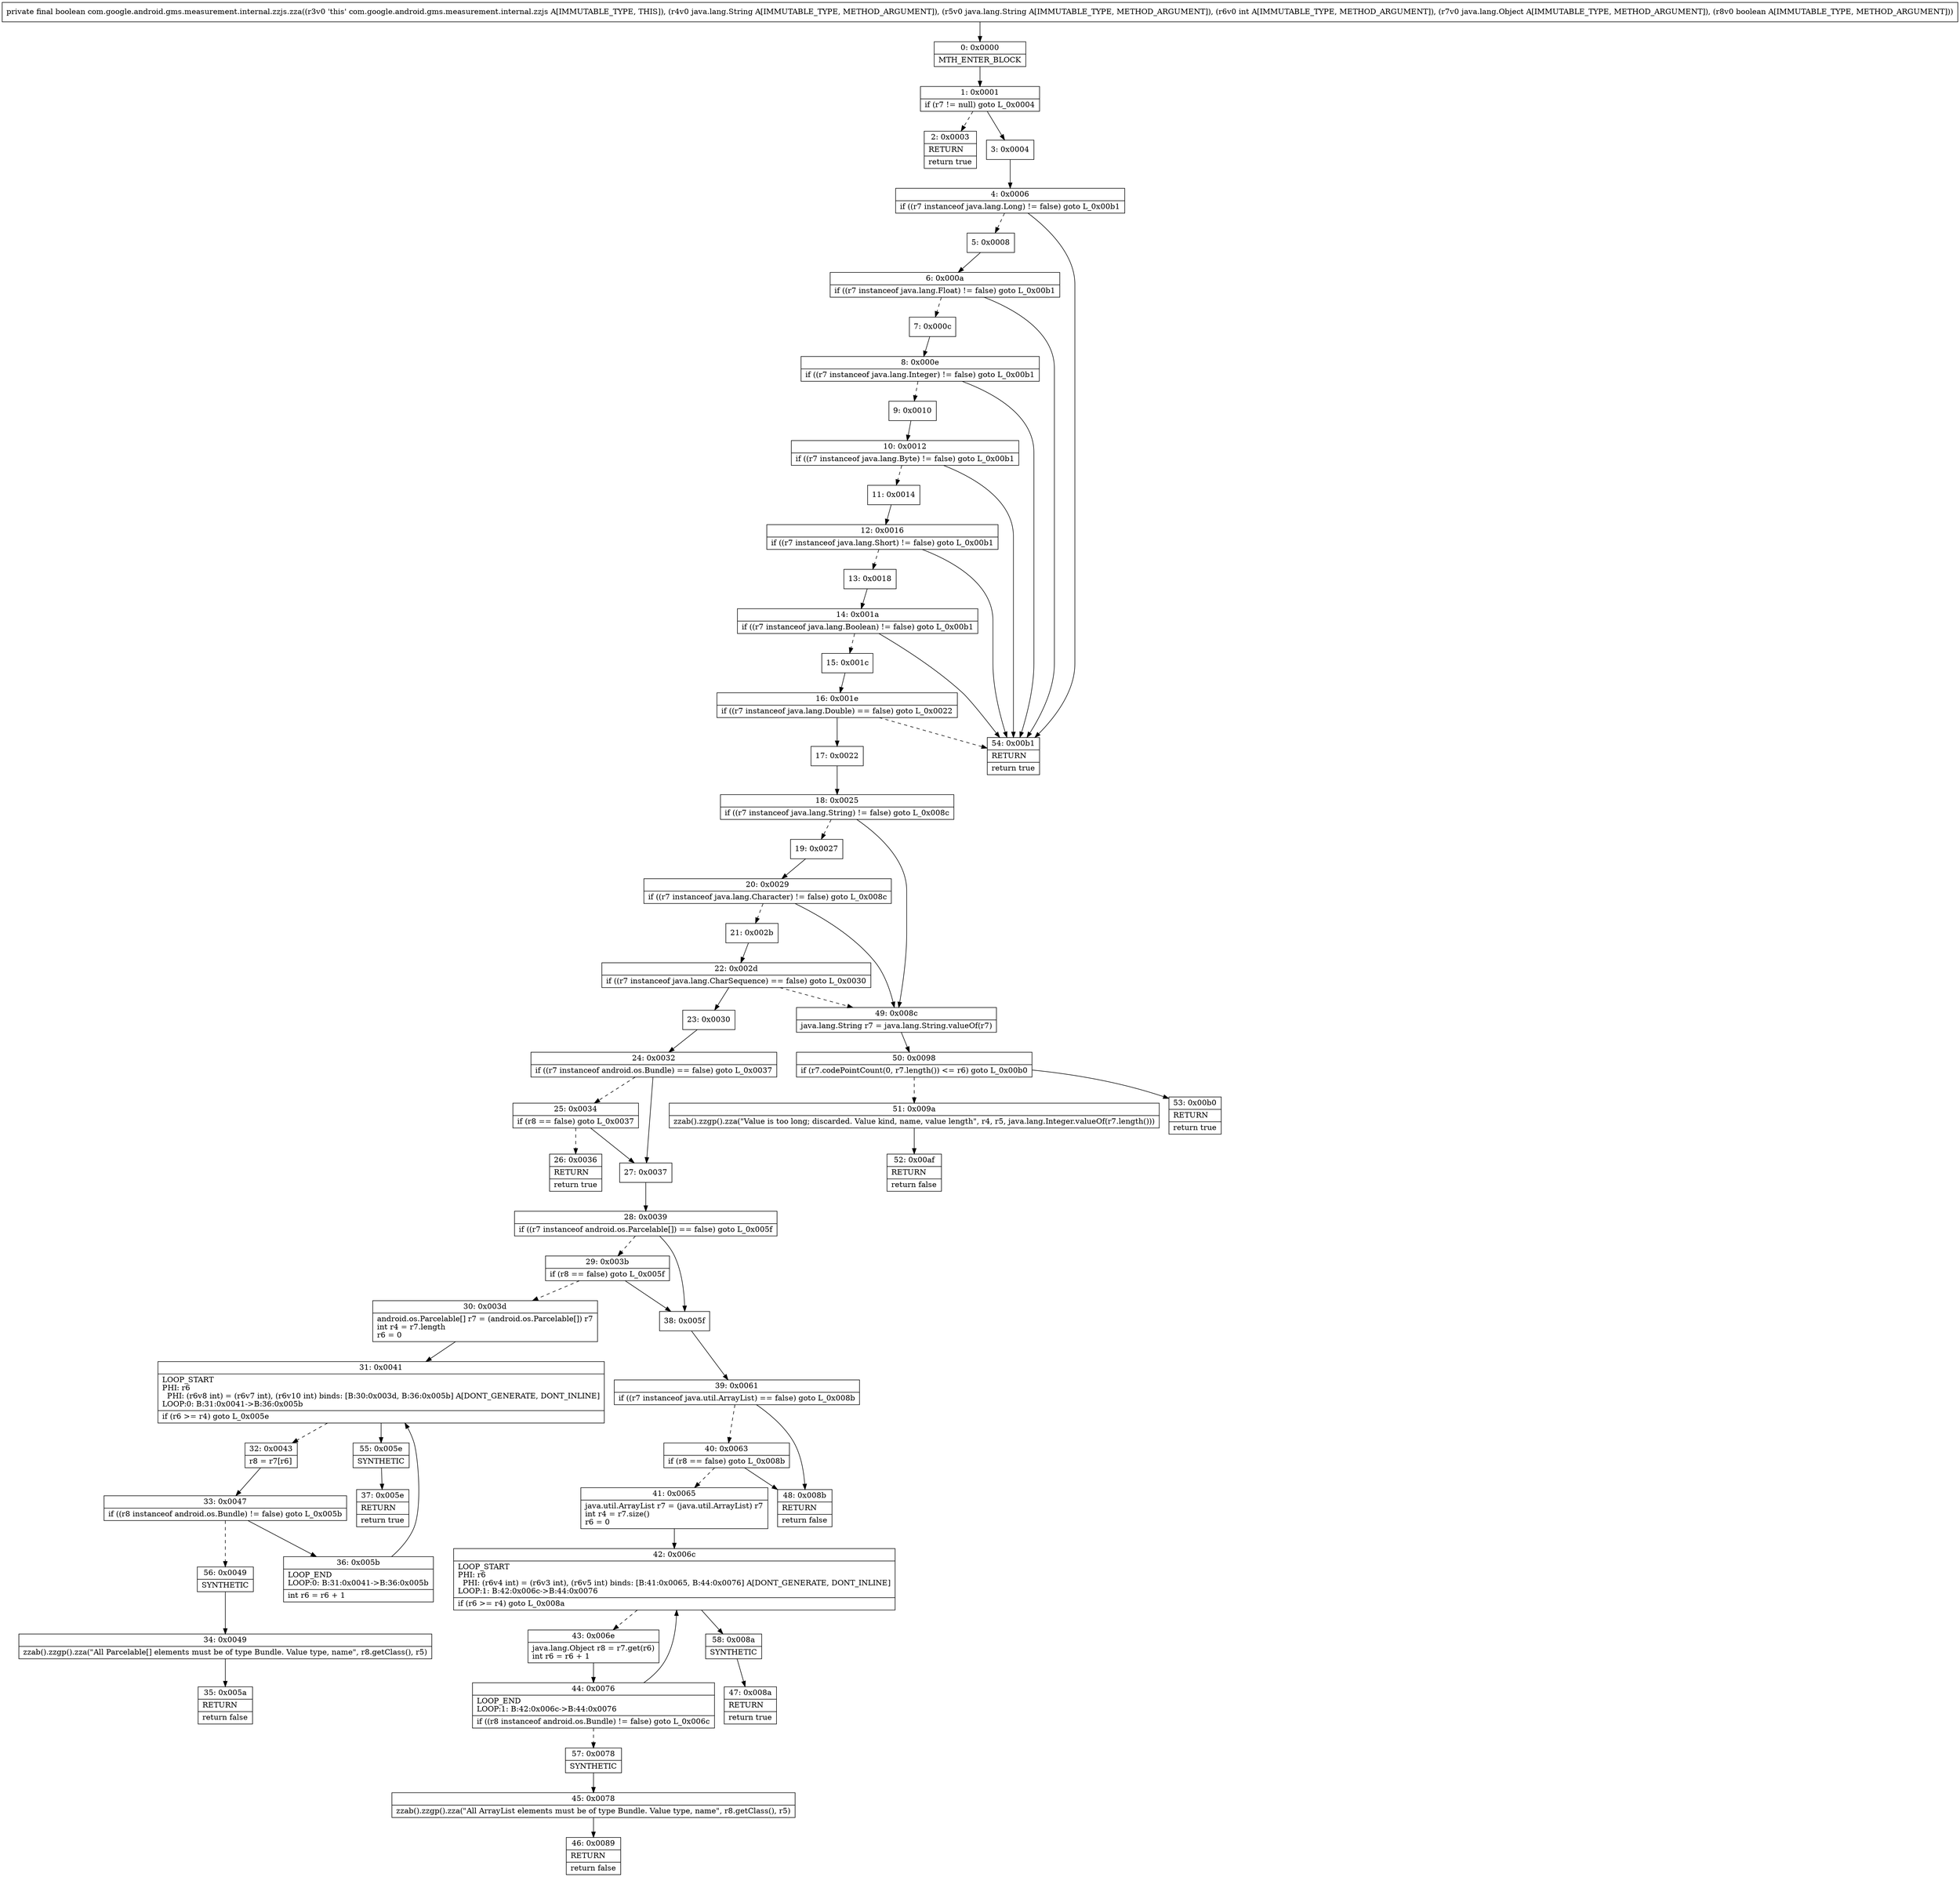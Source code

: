 digraph "CFG forcom.google.android.gms.measurement.internal.zzjs.zza(Ljava\/lang\/String;Ljava\/lang\/String;ILjava\/lang\/Object;Z)Z" {
Node_0 [shape=record,label="{0\:\ 0x0000|MTH_ENTER_BLOCK\l}"];
Node_1 [shape=record,label="{1\:\ 0x0001|if (r7 != null) goto L_0x0004\l}"];
Node_2 [shape=record,label="{2\:\ 0x0003|RETURN\l|return true\l}"];
Node_3 [shape=record,label="{3\:\ 0x0004}"];
Node_4 [shape=record,label="{4\:\ 0x0006|if ((r7 instanceof java.lang.Long) != false) goto L_0x00b1\l}"];
Node_5 [shape=record,label="{5\:\ 0x0008}"];
Node_6 [shape=record,label="{6\:\ 0x000a|if ((r7 instanceof java.lang.Float) != false) goto L_0x00b1\l}"];
Node_7 [shape=record,label="{7\:\ 0x000c}"];
Node_8 [shape=record,label="{8\:\ 0x000e|if ((r7 instanceof java.lang.Integer) != false) goto L_0x00b1\l}"];
Node_9 [shape=record,label="{9\:\ 0x0010}"];
Node_10 [shape=record,label="{10\:\ 0x0012|if ((r7 instanceof java.lang.Byte) != false) goto L_0x00b1\l}"];
Node_11 [shape=record,label="{11\:\ 0x0014}"];
Node_12 [shape=record,label="{12\:\ 0x0016|if ((r7 instanceof java.lang.Short) != false) goto L_0x00b1\l}"];
Node_13 [shape=record,label="{13\:\ 0x0018}"];
Node_14 [shape=record,label="{14\:\ 0x001a|if ((r7 instanceof java.lang.Boolean) != false) goto L_0x00b1\l}"];
Node_15 [shape=record,label="{15\:\ 0x001c}"];
Node_16 [shape=record,label="{16\:\ 0x001e|if ((r7 instanceof java.lang.Double) == false) goto L_0x0022\l}"];
Node_17 [shape=record,label="{17\:\ 0x0022}"];
Node_18 [shape=record,label="{18\:\ 0x0025|if ((r7 instanceof java.lang.String) != false) goto L_0x008c\l}"];
Node_19 [shape=record,label="{19\:\ 0x0027}"];
Node_20 [shape=record,label="{20\:\ 0x0029|if ((r7 instanceof java.lang.Character) != false) goto L_0x008c\l}"];
Node_21 [shape=record,label="{21\:\ 0x002b}"];
Node_22 [shape=record,label="{22\:\ 0x002d|if ((r7 instanceof java.lang.CharSequence) == false) goto L_0x0030\l}"];
Node_23 [shape=record,label="{23\:\ 0x0030}"];
Node_24 [shape=record,label="{24\:\ 0x0032|if ((r7 instanceof android.os.Bundle) == false) goto L_0x0037\l}"];
Node_25 [shape=record,label="{25\:\ 0x0034|if (r8 == false) goto L_0x0037\l}"];
Node_26 [shape=record,label="{26\:\ 0x0036|RETURN\l|return true\l}"];
Node_27 [shape=record,label="{27\:\ 0x0037}"];
Node_28 [shape=record,label="{28\:\ 0x0039|if ((r7 instanceof android.os.Parcelable[]) == false) goto L_0x005f\l}"];
Node_29 [shape=record,label="{29\:\ 0x003b|if (r8 == false) goto L_0x005f\l}"];
Node_30 [shape=record,label="{30\:\ 0x003d|android.os.Parcelable[] r7 = (android.os.Parcelable[]) r7\lint r4 = r7.length\lr6 = 0\l}"];
Node_31 [shape=record,label="{31\:\ 0x0041|LOOP_START\lPHI: r6 \l  PHI: (r6v8 int) = (r6v7 int), (r6v10 int) binds: [B:30:0x003d, B:36:0x005b] A[DONT_GENERATE, DONT_INLINE]\lLOOP:0: B:31:0x0041\-\>B:36:0x005b\l|if (r6 \>= r4) goto L_0x005e\l}"];
Node_32 [shape=record,label="{32\:\ 0x0043|r8 = r7[r6]\l}"];
Node_33 [shape=record,label="{33\:\ 0x0047|if ((r8 instanceof android.os.Bundle) != false) goto L_0x005b\l}"];
Node_34 [shape=record,label="{34\:\ 0x0049|zzab().zzgp().zza(\"All Parcelable[] elements must be of type Bundle. Value type, name\", r8.getClass(), r5)\l}"];
Node_35 [shape=record,label="{35\:\ 0x005a|RETURN\l|return false\l}"];
Node_36 [shape=record,label="{36\:\ 0x005b|LOOP_END\lLOOP:0: B:31:0x0041\-\>B:36:0x005b\l|int r6 = r6 + 1\l}"];
Node_37 [shape=record,label="{37\:\ 0x005e|RETURN\l|return true\l}"];
Node_38 [shape=record,label="{38\:\ 0x005f}"];
Node_39 [shape=record,label="{39\:\ 0x0061|if ((r7 instanceof java.util.ArrayList) == false) goto L_0x008b\l}"];
Node_40 [shape=record,label="{40\:\ 0x0063|if (r8 == false) goto L_0x008b\l}"];
Node_41 [shape=record,label="{41\:\ 0x0065|java.util.ArrayList r7 = (java.util.ArrayList) r7\lint r4 = r7.size()\lr6 = 0\l}"];
Node_42 [shape=record,label="{42\:\ 0x006c|LOOP_START\lPHI: r6 \l  PHI: (r6v4 int) = (r6v3 int), (r6v5 int) binds: [B:41:0x0065, B:44:0x0076] A[DONT_GENERATE, DONT_INLINE]\lLOOP:1: B:42:0x006c\-\>B:44:0x0076\l|if (r6 \>= r4) goto L_0x008a\l}"];
Node_43 [shape=record,label="{43\:\ 0x006e|java.lang.Object r8 = r7.get(r6)\lint r6 = r6 + 1\l}"];
Node_44 [shape=record,label="{44\:\ 0x0076|LOOP_END\lLOOP:1: B:42:0x006c\-\>B:44:0x0076\l|if ((r8 instanceof android.os.Bundle) != false) goto L_0x006c\l}"];
Node_45 [shape=record,label="{45\:\ 0x0078|zzab().zzgp().zza(\"All ArrayList elements must be of type Bundle. Value type, name\", r8.getClass(), r5)\l}"];
Node_46 [shape=record,label="{46\:\ 0x0089|RETURN\l|return false\l}"];
Node_47 [shape=record,label="{47\:\ 0x008a|RETURN\l|return true\l}"];
Node_48 [shape=record,label="{48\:\ 0x008b|RETURN\l|return false\l}"];
Node_49 [shape=record,label="{49\:\ 0x008c|java.lang.String r7 = java.lang.String.valueOf(r7)\l}"];
Node_50 [shape=record,label="{50\:\ 0x0098|if (r7.codePointCount(0, r7.length()) \<= r6) goto L_0x00b0\l}"];
Node_51 [shape=record,label="{51\:\ 0x009a|zzab().zzgp().zza(\"Value is too long; discarded. Value kind, name, value length\", r4, r5, java.lang.Integer.valueOf(r7.length()))\l}"];
Node_52 [shape=record,label="{52\:\ 0x00af|RETURN\l|return false\l}"];
Node_53 [shape=record,label="{53\:\ 0x00b0|RETURN\l|return true\l}"];
Node_54 [shape=record,label="{54\:\ 0x00b1|RETURN\l|return true\l}"];
Node_55 [shape=record,label="{55\:\ 0x005e|SYNTHETIC\l}"];
Node_56 [shape=record,label="{56\:\ 0x0049|SYNTHETIC\l}"];
Node_57 [shape=record,label="{57\:\ 0x0078|SYNTHETIC\l}"];
Node_58 [shape=record,label="{58\:\ 0x008a|SYNTHETIC\l}"];
MethodNode[shape=record,label="{private final boolean com.google.android.gms.measurement.internal.zzjs.zza((r3v0 'this' com.google.android.gms.measurement.internal.zzjs A[IMMUTABLE_TYPE, THIS]), (r4v0 java.lang.String A[IMMUTABLE_TYPE, METHOD_ARGUMENT]), (r5v0 java.lang.String A[IMMUTABLE_TYPE, METHOD_ARGUMENT]), (r6v0 int A[IMMUTABLE_TYPE, METHOD_ARGUMENT]), (r7v0 java.lang.Object A[IMMUTABLE_TYPE, METHOD_ARGUMENT]), (r8v0 boolean A[IMMUTABLE_TYPE, METHOD_ARGUMENT])) }"];
MethodNode -> Node_0;
Node_0 -> Node_1;
Node_1 -> Node_2[style=dashed];
Node_1 -> Node_3;
Node_3 -> Node_4;
Node_4 -> Node_5[style=dashed];
Node_4 -> Node_54;
Node_5 -> Node_6;
Node_6 -> Node_7[style=dashed];
Node_6 -> Node_54;
Node_7 -> Node_8;
Node_8 -> Node_9[style=dashed];
Node_8 -> Node_54;
Node_9 -> Node_10;
Node_10 -> Node_11[style=dashed];
Node_10 -> Node_54;
Node_11 -> Node_12;
Node_12 -> Node_13[style=dashed];
Node_12 -> Node_54;
Node_13 -> Node_14;
Node_14 -> Node_15[style=dashed];
Node_14 -> Node_54;
Node_15 -> Node_16;
Node_16 -> Node_17;
Node_16 -> Node_54[style=dashed];
Node_17 -> Node_18;
Node_18 -> Node_19[style=dashed];
Node_18 -> Node_49;
Node_19 -> Node_20;
Node_20 -> Node_21[style=dashed];
Node_20 -> Node_49;
Node_21 -> Node_22;
Node_22 -> Node_23;
Node_22 -> Node_49[style=dashed];
Node_23 -> Node_24;
Node_24 -> Node_25[style=dashed];
Node_24 -> Node_27;
Node_25 -> Node_26[style=dashed];
Node_25 -> Node_27;
Node_27 -> Node_28;
Node_28 -> Node_29[style=dashed];
Node_28 -> Node_38;
Node_29 -> Node_30[style=dashed];
Node_29 -> Node_38;
Node_30 -> Node_31;
Node_31 -> Node_32[style=dashed];
Node_31 -> Node_55;
Node_32 -> Node_33;
Node_33 -> Node_36;
Node_33 -> Node_56[style=dashed];
Node_34 -> Node_35;
Node_36 -> Node_31;
Node_38 -> Node_39;
Node_39 -> Node_40[style=dashed];
Node_39 -> Node_48;
Node_40 -> Node_41[style=dashed];
Node_40 -> Node_48;
Node_41 -> Node_42;
Node_42 -> Node_43[style=dashed];
Node_42 -> Node_58;
Node_43 -> Node_44;
Node_44 -> Node_42;
Node_44 -> Node_57[style=dashed];
Node_45 -> Node_46;
Node_49 -> Node_50;
Node_50 -> Node_51[style=dashed];
Node_50 -> Node_53;
Node_51 -> Node_52;
Node_55 -> Node_37;
Node_56 -> Node_34;
Node_57 -> Node_45;
Node_58 -> Node_47;
}

